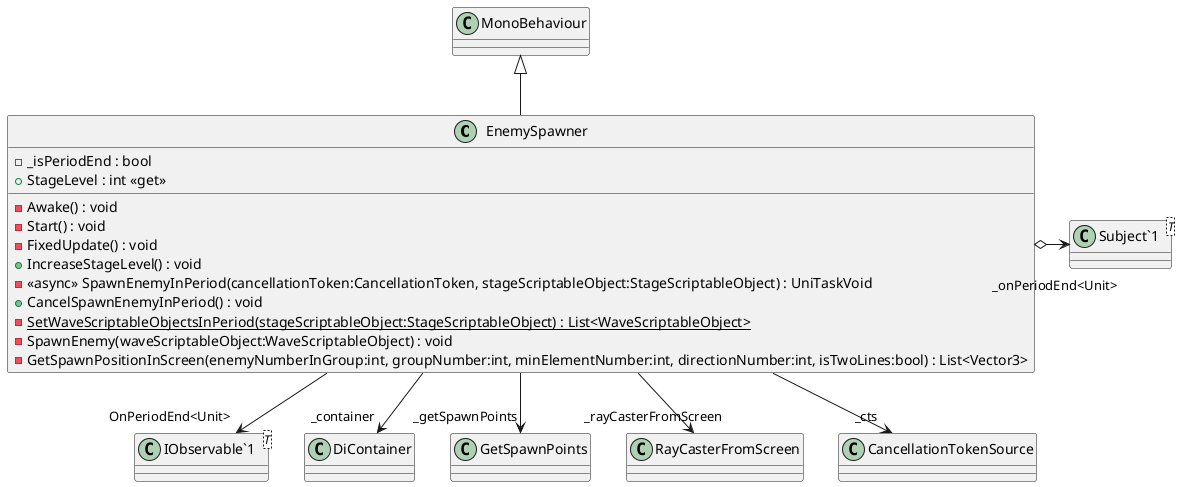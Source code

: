 @startuml
class EnemySpawner {
    - _isPeriodEnd : bool
    + StageLevel : int <<get>>
    - Awake() : void
    - Start() : void
    - FixedUpdate() : void
    + IncreaseStageLevel() : void
    - <<async>> SpawnEnemyInPeriod(cancellationToken:CancellationToken, stageScriptableObject:StageScriptableObject) : UniTaskVoid
    + CancelSpawnEnemyInPeriod() : void
    - {static} SetWaveScriptableObjectsInPeriod(stageScriptableObject:StageScriptableObject) : List<WaveScriptableObject>
    - SpawnEnemy(waveScriptableObject:WaveScriptableObject) : void
    - GetSpawnPositionInScreen(enemyNumberInGroup:int, groupNumber:int, minElementNumber:int, directionNumber:int, isTwoLines:bool) : List<Vector3>
}
class "Subject`1"<T> {
}
class "IObservable`1"<T> {
}
MonoBehaviour <|-- EnemySpawner
EnemySpawner --> "_container" DiContainer
EnemySpawner --> "_getSpawnPoints" GetSpawnPoints
EnemySpawner --> "_rayCasterFromScreen" RayCasterFromScreen
EnemySpawner --> "_cts" CancellationTokenSource
EnemySpawner o-> "_onPeriodEnd<Unit>" "Subject`1"
EnemySpawner --> "OnPeriodEnd<Unit>" "IObservable`1"
@enduml
